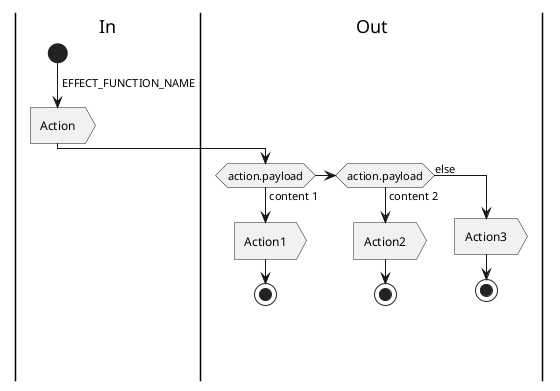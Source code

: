 @startuml
|In|
start
-> EFFECT_FUNCTION_NAME;
:Action>
|Out|
if (action.payload) then (content 1)
  :Action1>
  stop
elseif (action.payload) then (content 2)
  :Action2>
  stop
else (else)
  :Action3>
  stop
endif
@enduml
